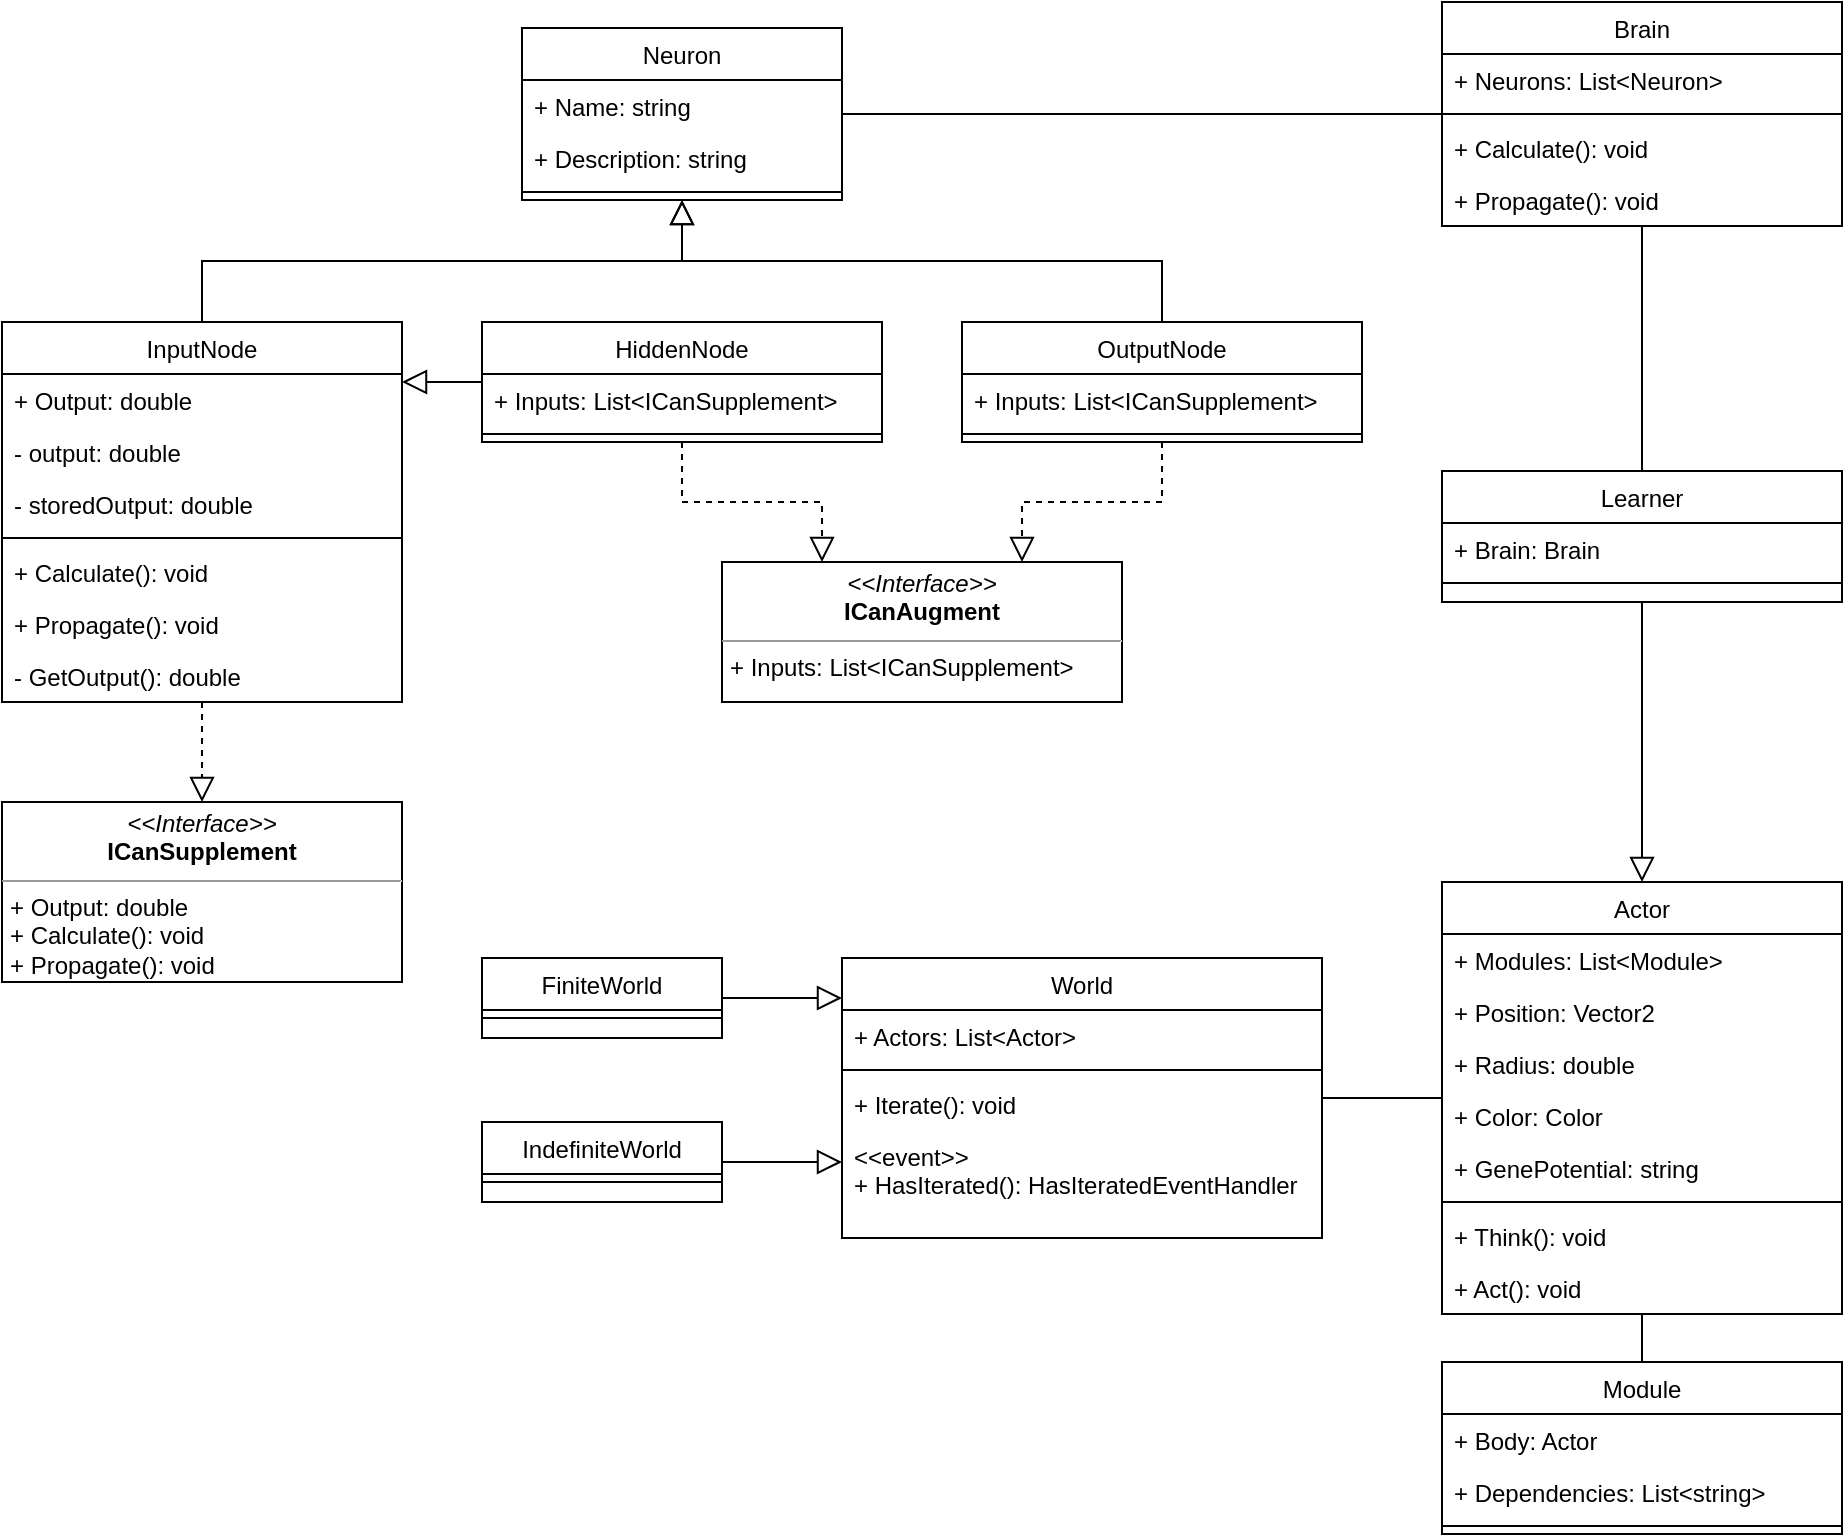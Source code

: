 <mxfile>
    <diagram id="C5RBs43oDa-KdzZeNtuy" name="Page-1">
        <mxGraphModel dx="778" dy="828" grid="1" gridSize="10" guides="1" tooltips="1" connect="1" arrows="1" fold="1" page="1" pageScale="1" pageWidth="1169" pageHeight="827" math="0" shadow="0">
            <root>
                <mxCell id="WIyWlLk6GJQsqaUBKTNV-0"/>
                <mxCell id="WIyWlLk6GJQsqaUBKTNV-1" parent="WIyWlLk6GJQsqaUBKTNV-0"/>
                <mxCell id="zkfFHV4jXpPFQw0GAbJ--0" value="Neuron" style="swimlane;fontStyle=0;align=center;verticalAlign=top;childLayout=stackLayout;horizontal=1;startSize=26;horizontalStack=0;resizeParent=1;resizeLast=0;collapsible=1;marginBottom=0;rounded=0;shadow=0;strokeWidth=1;" parent="WIyWlLk6GJQsqaUBKTNV-1" vertex="1">
                    <mxGeometry x="260" y="13" width="160" height="86" as="geometry">
                        <mxRectangle x="230" y="140" width="160" height="26" as="alternateBounds"/>
                    </mxGeometry>
                </mxCell>
                <mxCell id="zkfFHV4jXpPFQw0GAbJ--3" value="+ Name: string" style="text;align=left;verticalAlign=top;spacingLeft=4;spacingRight=4;overflow=hidden;rotatable=0;points=[[0,0.5],[1,0.5]];portConstraint=eastwest;rounded=0;shadow=0;html=0;" parent="zkfFHV4jXpPFQw0GAbJ--0" vertex="1">
                    <mxGeometry y="26" width="160" height="26" as="geometry"/>
                </mxCell>
                <mxCell id="h9fvNP_zNP7rr5-ymVxC-10" value="+ Description: string" style="text;align=left;verticalAlign=top;spacingLeft=4;spacingRight=4;overflow=hidden;rotatable=0;points=[[0,0.5],[1,0.5]];portConstraint=eastwest;rounded=0;shadow=0;html=0;" parent="zkfFHV4jXpPFQw0GAbJ--0" vertex="1">
                    <mxGeometry y="52" width="160" height="26" as="geometry"/>
                </mxCell>
                <mxCell id="zkfFHV4jXpPFQw0GAbJ--4" value="" style="line;html=1;strokeWidth=1;align=left;verticalAlign=middle;spacingTop=-1;spacingLeft=3;spacingRight=3;rotatable=0;labelPosition=right;points=[];portConstraint=eastwest;" parent="zkfFHV4jXpPFQw0GAbJ--0" vertex="1">
                    <mxGeometry y="78" width="160" height="8" as="geometry"/>
                </mxCell>
                <mxCell id="zkfFHV4jXpPFQw0GAbJ--6" value="InputNode" style="swimlane;fontStyle=0;align=center;verticalAlign=top;childLayout=stackLayout;horizontal=1;startSize=26;horizontalStack=0;resizeParent=1;resizeLast=0;collapsible=1;marginBottom=0;rounded=0;shadow=0;strokeWidth=1;" parent="WIyWlLk6GJQsqaUBKTNV-1" vertex="1">
                    <mxGeometry y="160" width="200" height="190" as="geometry">
                        <mxRectangle x="40" y="360" width="160" height="26" as="alternateBounds"/>
                    </mxGeometry>
                </mxCell>
                <mxCell id="zkfFHV4jXpPFQw0GAbJ--7" value="+ Output: double" style="text;align=left;verticalAlign=top;spacingLeft=4;spacingRight=4;overflow=hidden;rotatable=0;points=[[0,0.5],[1,0.5]];portConstraint=eastwest;" parent="zkfFHV4jXpPFQw0GAbJ--6" vertex="1">
                    <mxGeometry y="26" width="200" height="26" as="geometry"/>
                </mxCell>
                <mxCell id="Ybb1fxDhjjD_npZQvU0o-6" value="- output: double" style="text;align=left;verticalAlign=top;spacingLeft=4;spacingRight=4;overflow=hidden;rotatable=0;points=[[0,0.5],[1,0.5]];portConstraint=eastwest;" parent="zkfFHV4jXpPFQw0GAbJ--6" vertex="1">
                    <mxGeometry y="52" width="200" height="26" as="geometry"/>
                </mxCell>
                <mxCell id="Ybb1fxDhjjD_npZQvU0o-7" value="- storedOutput: double" style="text;align=left;verticalAlign=top;spacingLeft=4;spacingRight=4;overflow=hidden;rotatable=0;points=[[0,0.5],[1,0.5]];portConstraint=eastwest;" parent="zkfFHV4jXpPFQw0GAbJ--6" vertex="1">
                    <mxGeometry y="78" width="200" height="26" as="geometry"/>
                </mxCell>
                <mxCell id="zkfFHV4jXpPFQw0GAbJ--9" value="" style="line;html=1;strokeWidth=1;align=left;verticalAlign=middle;spacingTop=-1;spacingLeft=3;spacingRight=3;rotatable=0;labelPosition=right;points=[];portConstraint=eastwest;" parent="zkfFHV4jXpPFQw0GAbJ--6" vertex="1">
                    <mxGeometry y="104" width="200" height="8" as="geometry"/>
                </mxCell>
                <mxCell id="357mBZ8HgTN5hW8DV9T2-0" value="+ Calculate(): void" style="text;align=left;verticalAlign=top;spacingLeft=4;spacingRight=4;overflow=hidden;rotatable=0;points=[[0,0.5],[1,0.5]];portConstraint=eastwest;" parent="zkfFHV4jXpPFQw0GAbJ--6" vertex="1">
                    <mxGeometry y="112" width="200" height="26" as="geometry"/>
                </mxCell>
                <mxCell id="357mBZ8HgTN5hW8DV9T2-1" value="+ Propagate(): void" style="text;align=left;verticalAlign=top;spacingLeft=4;spacingRight=4;overflow=hidden;rotatable=0;points=[[0,0.5],[1,0.5]];portConstraint=eastwest;" parent="zkfFHV4jXpPFQw0GAbJ--6" vertex="1">
                    <mxGeometry y="138" width="200" height="26" as="geometry"/>
                </mxCell>
                <mxCell id="Ybb1fxDhjjD_npZQvU0o-8" value="- GetOutput(): double" style="text;align=left;verticalAlign=top;spacingLeft=4;spacingRight=4;overflow=hidden;rotatable=0;points=[[0,0.5],[1,0.5]];portConstraint=eastwest;" parent="zkfFHV4jXpPFQw0GAbJ--6" vertex="1">
                    <mxGeometry y="164" width="200" height="26" as="geometry"/>
                </mxCell>
                <mxCell id="zkfFHV4jXpPFQw0GAbJ--12" value="" style="endArrow=block;endSize=10;endFill=0;shadow=0;strokeWidth=1;rounded=0;edgeStyle=elbowEdgeStyle;elbow=vertical;" parent="WIyWlLk6GJQsqaUBKTNV-1" source="zkfFHV4jXpPFQw0GAbJ--6" target="zkfFHV4jXpPFQw0GAbJ--0" edge="1">
                    <mxGeometry width="160" relative="1" as="geometry">
                        <mxPoint x="190" y="96" as="sourcePoint"/>
                        <mxPoint x="190" y="96" as="targetPoint"/>
                    </mxGeometry>
                </mxCell>
                <mxCell id="zkfFHV4jXpPFQw0GAbJ--13" value="OutputNode" style="swimlane;fontStyle=0;align=center;verticalAlign=top;childLayout=stackLayout;horizontal=1;startSize=26;horizontalStack=0;resizeParent=1;resizeLast=0;collapsible=1;marginBottom=0;rounded=0;shadow=0;strokeWidth=1;" parent="WIyWlLk6GJQsqaUBKTNV-1" vertex="1">
                    <mxGeometry x="480" y="160" width="200" height="60" as="geometry">
                        <mxRectangle x="340" y="380" width="170" height="26" as="alternateBounds"/>
                    </mxGeometry>
                </mxCell>
                <mxCell id="h9fvNP_zNP7rr5-ymVxC-13" value="+ Inputs: List&lt;ICanSupplement&gt;" style="text;align=left;verticalAlign=top;spacingLeft=4;spacingRight=4;overflow=hidden;rotatable=0;points=[[0,0.5],[1,0.5]];portConstraint=eastwest;rounded=0;shadow=0;html=0;" parent="zkfFHV4jXpPFQw0GAbJ--13" vertex="1">
                    <mxGeometry y="26" width="200" height="26" as="geometry"/>
                </mxCell>
                <mxCell id="zkfFHV4jXpPFQw0GAbJ--15" value="" style="line;html=1;strokeWidth=1;align=left;verticalAlign=middle;spacingTop=-1;spacingLeft=3;spacingRight=3;rotatable=0;labelPosition=right;points=[];portConstraint=eastwest;" parent="zkfFHV4jXpPFQw0GAbJ--13" vertex="1">
                    <mxGeometry y="52" width="200" height="8" as="geometry"/>
                </mxCell>
                <mxCell id="zkfFHV4jXpPFQw0GAbJ--16" value="" style="endArrow=block;endSize=10;endFill=0;shadow=0;strokeWidth=1;rounded=0;edgeStyle=elbowEdgeStyle;elbow=vertical;" parent="WIyWlLk6GJQsqaUBKTNV-1" source="zkfFHV4jXpPFQw0GAbJ--13" target="zkfFHV4jXpPFQw0GAbJ--0" edge="1">
                    <mxGeometry width="160" relative="1" as="geometry">
                        <mxPoint x="200" y="266" as="sourcePoint"/>
                        <mxPoint x="380" y="143" as="targetPoint"/>
                    </mxGeometry>
                </mxCell>
                <mxCell id="zkfFHV4jXpPFQw0GAbJ--17" value="Module" style="swimlane;fontStyle=0;align=center;verticalAlign=top;childLayout=stackLayout;horizontal=1;startSize=26;horizontalStack=0;resizeParent=1;resizeLast=0;collapsible=1;marginBottom=0;rounded=0;shadow=0;strokeWidth=1;" parent="WIyWlLk6GJQsqaUBKTNV-1" vertex="1">
                    <mxGeometry x="720" y="680" width="200" height="86" as="geometry">
                        <mxRectangle x="550" y="140" width="160" height="26" as="alternateBounds"/>
                    </mxGeometry>
                </mxCell>
                <mxCell id="zkfFHV4jXpPFQw0GAbJ--18" value="+ Body: Actor" style="text;align=left;verticalAlign=top;spacingLeft=4;spacingRight=4;overflow=hidden;rotatable=0;points=[[0,0.5],[1,0.5]];portConstraint=eastwest;" parent="zkfFHV4jXpPFQw0GAbJ--17" vertex="1">
                    <mxGeometry y="26" width="200" height="26" as="geometry"/>
                </mxCell>
                <mxCell id="h9fvNP_zNP7rr5-ymVxC-29" value="+ Dependencies: List&lt;string&gt;" style="text;align=left;verticalAlign=top;spacingLeft=4;spacingRight=4;overflow=hidden;rotatable=0;points=[[0,0.5],[1,0.5]];portConstraint=eastwest;" parent="zkfFHV4jXpPFQw0GAbJ--17" vertex="1">
                    <mxGeometry y="52" width="200" height="26" as="geometry"/>
                </mxCell>
                <mxCell id="zkfFHV4jXpPFQw0GAbJ--23" value="" style="line;html=1;strokeWidth=1;align=left;verticalAlign=middle;spacingTop=-1;spacingLeft=3;spacingRight=3;rotatable=0;labelPosition=right;points=[];portConstraint=eastwest;" parent="zkfFHV4jXpPFQw0GAbJ--17" vertex="1">
                    <mxGeometry y="78" width="200" height="8" as="geometry"/>
                </mxCell>
                <mxCell id="h9fvNP_zNP7rr5-ymVxC-9" style="edgeStyle=orthogonalEdgeStyle;rounded=0;orthogonalLoop=1;jettySize=auto;html=1;endArrow=none;endFill=0;" parent="WIyWlLk6GJQsqaUBKTNV-1" source="2" target="zkfFHV4jXpPFQw0GAbJ--17" edge="1">
                    <mxGeometry relative="1" as="geometry"/>
                </mxCell>
                <mxCell id="h9fvNP_zNP7rr5-ymVxC-0" value="Learner" style="swimlane;fontStyle=0;align=center;verticalAlign=top;childLayout=stackLayout;horizontal=1;startSize=26;horizontalStack=0;resizeParent=1;resizeLast=0;collapsible=1;marginBottom=0;rounded=0;shadow=0;strokeWidth=1;" parent="WIyWlLk6GJQsqaUBKTNV-1" vertex="1">
                    <mxGeometry x="720" y="234.5" width="200" height="65.5" as="geometry">
                        <mxRectangle x="550" y="140" width="160" height="26" as="alternateBounds"/>
                    </mxGeometry>
                </mxCell>
                <mxCell id="6vYefpPt7fxRZcZ7pBTP-7" value="+ Brain: Brain" style="text;align=left;verticalAlign=top;spacingLeft=4;spacingRight=4;overflow=hidden;rotatable=0;points=[[0,0.5],[1,0.5]];portConstraint=eastwest;" parent="h9fvNP_zNP7rr5-ymVxC-0" vertex="1">
                    <mxGeometry y="26" width="200" height="26" as="geometry"/>
                </mxCell>
                <mxCell id="h9fvNP_zNP7rr5-ymVxC-2" value="" style="line;html=1;strokeWidth=1;align=left;verticalAlign=middle;spacingTop=-1;spacingLeft=3;spacingRight=3;rotatable=0;labelPosition=right;points=[];portConstraint=eastwest;" parent="h9fvNP_zNP7rr5-ymVxC-0" vertex="1">
                    <mxGeometry y="52" width="200" height="8" as="geometry"/>
                </mxCell>
                <mxCell id="h9fvNP_zNP7rr5-ymVxC-14" value="HiddenNode" style="swimlane;fontStyle=0;align=center;verticalAlign=top;childLayout=stackLayout;horizontal=1;startSize=26;horizontalStack=0;resizeParent=1;resizeLast=0;collapsible=1;marginBottom=0;rounded=0;shadow=0;strokeWidth=1;" parent="WIyWlLk6GJQsqaUBKTNV-1" vertex="1">
                    <mxGeometry x="240" y="160" width="200" height="60" as="geometry">
                        <mxRectangle x="130" y="380" width="160" height="26" as="alternateBounds"/>
                    </mxGeometry>
                </mxCell>
                <mxCell id="h9fvNP_zNP7rr5-ymVxC-18" value="+ Inputs: List&lt;ICanSupplement&gt;" style="text;align=left;verticalAlign=top;spacingLeft=4;spacingRight=4;overflow=hidden;rotatable=0;points=[[0,0.5],[1,0.5]];portConstraint=eastwest;rounded=0;shadow=0;html=0;" parent="h9fvNP_zNP7rr5-ymVxC-14" vertex="1">
                    <mxGeometry y="26" width="200" height="26" as="geometry"/>
                </mxCell>
                <mxCell id="h9fvNP_zNP7rr5-ymVxC-16" value="" style="line;html=1;strokeWidth=1;align=left;verticalAlign=middle;spacingTop=-1;spacingLeft=3;spacingRight=3;rotatable=0;labelPosition=right;points=[];portConstraint=eastwest;" parent="h9fvNP_zNP7rr5-ymVxC-14" vertex="1">
                    <mxGeometry y="52" width="200" height="8" as="geometry"/>
                </mxCell>
                <mxCell id="h9fvNP_zNP7rr5-ymVxC-17" value="" style="endArrow=block;endSize=10;endFill=0;shadow=0;strokeWidth=1;rounded=0;edgeStyle=elbowEdgeStyle;elbow=vertical;" parent="WIyWlLk6GJQsqaUBKTNV-1" source="h9fvNP_zNP7rr5-ymVxC-14" target="zkfFHV4jXpPFQw0GAbJ--6" edge="1">
                    <mxGeometry width="160" relative="1" as="geometry">
                        <mxPoint x="520" y="263" as="sourcePoint"/>
                        <mxPoint x="390" y="153" as="targetPoint"/>
                    </mxGeometry>
                </mxCell>
                <mxCell id="h9fvNP_zNP7rr5-ymVxC-23" value="&lt;p style=&quot;margin: 0px ; margin-top: 4px ; text-align: center&quot;&gt;&lt;i&gt;&amp;lt;&amp;lt;Interface&amp;gt;&amp;gt;&lt;/i&gt;&lt;br&gt;&lt;b&gt;ICanAugment&lt;/b&gt;&lt;/p&gt;&lt;hr size=&quot;1&quot;&gt;&lt;p style=&quot;margin: 0px ; margin-left: 4px&quot;&gt;+ Inputs: List&amp;lt;ICanSupplement&amp;gt;&lt;br&gt;&lt;/p&gt;" style="verticalAlign=top;align=left;overflow=fill;fontSize=12;fontFamily=Helvetica;html=1;" parent="WIyWlLk6GJQsqaUBKTNV-1" vertex="1">
                    <mxGeometry x="360" y="280" width="200" height="70" as="geometry"/>
                </mxCell>
                <mxCell id="h9fvNP_zNP7rr5-ymVxC-24" value="&lt;p style=&quot;margin: 0px ; margin-top: 4px ; text-align: center&quot;&gt;&lt;i&gt;&amp;lt;&amp;lt;Interface&amp;gt;&amp;gt;&lt;/i&gt;&lt;br&gt;&lt;b&gt;ICanSupplement&lt;/b&gt;&lt;/p&gt;&lt;hr size=&quot;1&quot;&gt;&lt;p style=&quot;margin: 0px ; margin-left: 4px&quot;&gt;+ Output: double&lt;/p&gt;&lt;p style=&quot;margin: 0px ; margin-left: 4px&quot;&gt;+ Calculate(): void&lt;/p&gt;&lt;p style=&quot;margin: 0px ; margin-left: 4px&quot;&gt;+ Propagate(): void&lt;/p&gt;" style="verticalAlign=top;align=left;overflow=fill;fontSize=12;fontFamily=Helvetica;html=1;" parent="WIyWlLk6GJQsqaUBKTNV-1" vertex="1">
                    <mxGeometry y="400" width="200" height="90" as="geometry"/>
                </mxCell>
                <mxCell id="h9fvNP_zNP7rr5-ymVxC-25" value="" style="endArrow=block;endSize=10;endFill=0;shadow=0;strokeWidth=1;rounded=0;edgeStyle=elbowEdgeStyle;elbow=vertical;dashed=1;" parent="WIyWlLk6GJQsqaUBKTNV-1" source="zkfFHV4jXpPFQw0GAbJ--6" target="h9fvNP_zNP7rr5-ymVxC-24" edge="1">
                    <mxGeometry width="160" relative="1" as="geometry">
                        <mxPoint x="120" y="263" as="sourcePoint"/>
                        <mxPoint x="320" y="109" as="targetPoint"/>
                    </mxGeometry>
                </mxCell>
                <mxCell id="h9fvNP_zNP7rr5-ymVxC-27" value="" style="endArrow=block;endSize=10;endFill=0;shadow=0;strokeWidth=1;rounded=0;edgeStyle=elbowEdgeStyle;elbow=vertical;dashed=1;fontStyle=1;entryX=0.25;entryY=0;entryDx=0;entryDy=0;" parent="WIyWlLk6GJQsqaUBKTNV-1" source="h9fvNP_zNP7rr5-ymVxC-14" target="h9fvNP_zNP7rr5-ymVxC-23" edge="1">
                    <mxGeometry width="160" relative="1" as="geometry">
                        <mxPoint x="320" y="349" as="sourcePoint"/>
                        <mxPoint x="215" y="433" as="targetPoint"/>
                    </mxGeometry>
                </mxCell>
                <mxCell id="h9fvNP_zNP7rr5-ymVxC-28" value="" style="endArrow=block;endSize=10;endFill=0;shadow=0;strokeWidth=1;rounded=0;edgeStyle=elbowEdgeStyle;elbow=vertical;dashed=1;fontStyle=1;entryX=0.75;entryY=0;entryDx=0;entryDy=0;" parent="WIyWlLk6GJQsqaUBKTNV-1" source="zkfFHV4jXpPFQw0GAbJ--13" target="h9fvNP_zNP7rr5-ymVxC-23" edge="1">
                    <mxGeometry width="160" relative="1" as="geometry">
                        <mxPoint x="320" y="349" as="sourcePoint"/>
                        <mxPoint x="425" y="433" as="targetPoint"/>
                    </mxGeometry>
                </mxCell>
                <mxCell id="6vYefpPt7fxRZcZ7pBTP-0" value="Brain" style="swimlane;fontStyle=0;align=center;verticalAlign=top;childLayout=stackLayout;horizontal=1;startSize=26;horizontalStack=0;resizeParent=1;resizeLast=0;collapsible=1;marginBottom=0;rounded=0;shadow=0;strokeWidth=1;" parent="WIyWlLk6GJQsqaUBKTNV-1" vertex="1">
                    <mxGeometry x="720" width="200" height="112" as="geometry">
                        <mxRectangle x="550" y="140" width="160" height="26" as="alternateBounds"/>
                    </mxGeometry>
                </mxCell>
                <mxCell id="6vYefpPt7fxRZcZ7pBTP-1" value="+ Neurons: List&lt;Neuron&gt;" style="text;align=left;verticalAlign=top;spacingLeft=4;spacingRight=4;overflow=hidden;rotatable=0;points=[[0,0.5],[1,0.5]];portConstraint=eastwest;" parent="6vYefpPt7fxRZcZ7pBTP-0" vertex="1">
                    <mxGeometry y="26" width="200" height="26" as="geometry"/>
                </mxCell>
                <mxCell id="6vYefpPt7fxRZcZ7pBTP-3" value="" style="line;html=1;strokeWidth=1;align=left;verticalAlign=middle;spacingTop=-1;spacingLeft=3;spacingRight=3;rotatable=0;labelPosition=right;points=[];portConstraint=eastwest;" parent="6vYefpPt7fxRZcZ7pBTP-0" vertex="1">
                    <mxGeometry y="52" width="200" height="8" as="geometry"/>
                </mxCell>
                <mxCell id="6vYefpPt7fxRZcZ7pBTP-5" value="+ Calculate(): void" style="text;align=left;verticalAlign=top;spacingLeft=4;spacingRight=4;overflow=hidden;rotatable=0;points=[[0,0.5],[1,0.5]];portConstraint=eastwest;" parent="6vYefpPt7fxRZcZ7pBTP-0" vertex="1">
                    <mxGeometry y="60" width="200" height="26" as="geometry"/>
                </mxCell>
                <mxCell id="6vYefpPt7fxRZcZ7pBTP-6" value="+ Propagate(): void" style="text;align=left;verticalAlign=top;spacingLeft=4;spacingRight=4;overflow=hidden;rotatable=0;points=[[0,0.5],[1,0.5]];portConstraint=eastwest;" parent="6vYefpPt7fxRZcZ7pBTP-0" vertex="1">
                    <mxGeometry y="86" width="200" height="26" as="geometry"/>
                </mxCell>
                <mxCell id="6vYefpPt7fxRZcZ7pBTP-4" style="edgeStyle=orthogonalEdgeStyle;rounded=0;orthogonalLoop=1;jettySize=auto;html=1;endArrow=none;endFill=0;" parent="WIyWlLk6GJQsqaUBKTNV-1" source="h9fvNP_zNP7rr5-ymVxC-0" target="6vYefpPt7fxRZcZ7pBTP-0" edge="1">
                    <mxGeometry relative="1" as="geometry">
                        <mxPoint x="890" y="263" as="sourcePoint"/>
                        <mxPoint x="890" y="219" as="targetPoint"/>
                    </mxGeometry>
                </mxCell>
                <mxCell id="dODVJtbnFo_2eaHGkToM-0" style="edgeStyle=orthogonalEdgeStyle;rounded=0;orthogonalLoop=1;jettySize=auto;html=1;endArrow=none;endFill=0;" parent="WIyWlLk6GJQsqaUBKTNV-1" source="6vYefpPt7fxRZcZ7pBTP-0" target="zkfFHV4jXpPFQw0GAbJ--0" edge="1">
                    <mxGeometry relative="1" as="geometry">
                        <mxPoint x="900" y="183" as="sourcePoint"/>
                        <mxPoint x="900" y="122" as="targetPoint"/>
                    </mxGeometry>
                </mxCell>
                <mxCell id="dODVJtbnFo_2eaHGkToM-1" value="World" style="swimlane;fontStyle=0;align=center;verticalAlign=top;childLayout=stackLayout;horizontal=1;startSize=26;horizontalStack=0;resizeParent=1;resizeLast=0;collapsible=1;marginBottom=0;rounded=0;shadow=0;strokeWidth=1;" parent="WIyWlLk6GJQsqaUBKTNV-1" vertex="1">
                    <mxGeometry x="420" y="478" width="240" height="140" as="geometry">
                        <mxRectangle x="550" y="140" width="160" height="26" as="alternateBounds"/>
                    </mxGeometry>
                </mxCell>
                <mxCell id="dODVJtbnFo_2eaHGkToM-3" value="+ Actors: List&lt;Actor&gt;" style="text;align=left;verticalAlign=top;spacingLeft=4;spacingRight=4;overflow=hidden;rotatable=0;points=[[0,0.5],[1,0.5]];portConstraint=eastwest;" parent="dODVJtbnFo_2eaHGkToM-1" vertex="1">
                    <mxGeometry y="26" width="240" height="26" as="geometry"/>
                </mxCell>
                <mxCell id="dODVJtbnFo_2eaHGkToM-4" value="" style="line;html=1;strokeWidth=1;align=left;verticalAlign=middle;spacingTop=-1;spacingLeft=3;spacingRight=3;rotatable=0;labelPosition=right;points=[];portConstraint=eastwest;" parent="dODVJtbnFo_2eaHGkToM-1" vertex="1">
                    <mxGeometry y="52" width="240" height="8" as="geometry"/>
                </mxCell>
                <mxCell id="0" value="+ Iterate(): void" style="text;align=left;verticalAlign=top;spacingLeft=4;spacingRight=4;overflow=hidden;rotatable=0;points=[[0,0.5],[1,0.5]];portConstraint=eastwest;" parent="dODVJtbnFo_2eaHGkToM-1" vertex="1">
                    <mxGeometry y="60" width="240" height="26" as="geometry"/>
                </mxCell>
                <mxCell id="1" value="&lt;&lt;event&gt;&gt;&#10;+ HasIterated(): HasIteratedEventHandler" style="text;align=left;verticalAlign=top;spacingLeft=4;spacingRight=4;overflow=hidden;rotatable=0;points=[[0,0.5],[1,0.5]];portConstraint=eastwest;fontStyle=0" parent="dODVJtbnFo_2eaHGkToM-1" vertex="1">
                    <mxGeometry y="86" width="240" height="44" as="geometry"/>
                </mxCell>
                <mxCell id="dODVJtbnFo_2eaHGkToM-5" style="edgeStyle=orthogonalEdgeStyle;rounded=0;orthogonalLoop=1;jettySize=auto;html=1;endArrow=none;endFill=0;" parent="WIyWlLk6GJQsqaUBKTNV-1" source="dODVJtbnFo_2eaHGkToM-1" target="2" edge="1">
                    <mxGeometry relative="1" as="geometry">
                        <mxPoint x="920" y="278" as="sourcePoint"/>
                        <mxPoint x="960" y="278" as="targetPoint"/>
                    </mxGeometry>
                </mxCell>
                <mxCell id="dODVJtbnFo_2eaHGkToM-6" value="FiniteWorld" style="swimlane;fontStyle=0;align=center;verticalAlign=top;childLayout=stackLayout;horizontal=1;startSize=26;horizontalStack=0;resizeParent=1;resizeLast=0;collapsible=1;marginBottom=0;rounded=0;shadow=0;strokeWidth=1;" parent="WIyWlLk6GJQsqaUBKTNV-1" vertex="1">
                    <mxGeometry x="240" y="478" width="120" height="40" as="geometry">
                        <mxRectangle x="550" y="140" width="160" height="26" as="alternateBounds"/>
                    </mxGeometry>
                </mxCell>
                <mxCell id="dODVJtbnFo_2eaHGkToM-8" value="" style="line;html=1;strokeWidth=1;align=left;verticalAlign=middle;spacingTop=-1;spacingLeft=3;spacingRight=3;rotatable=0;labelPosition=right;points=[];portConstraint=eastwest;" parent="dODVJtbnFo_2eaHGkToM-6" vertex="1">
                    <mxGeometry y="26" width="120" height="8" as="geometry"/>
                </mxCell>
                <mxCell id="dODVJtbnFo_2eaHGkToM-9" value="" style="endArrow=block;endSize=10;endFill=0;shadow=0;strokeWidth=1;rounded=0;edgeStyle=elbowEdgeStyle;elbow=vertical;" parent="WIyWlLk6GJQsqaUBKTNV-1" source="dODVJtbnFo_2eaHGkToM-10" target="dODVJtbnFo_2eaHGkToM-1" edge="1">
                    <mxGeometry width="160" relative="1" as="geometry">
                        <mxPoint x="105" y="193" as="sourcePoint"/>
                        <mxPoint x="210" y="650" as="targetPoint"/>
                    </mxGeometry>
                </mxCell>
                <mxCell id="dODVJtbnFo_2eaHGkToM-10" value="IndefiniteWorld" style="swimlane;fontStyle=0;align=center;verticalAlign=top;childLayout=stackLayout;horizontal=1;startSize=26;horizontalStack=0;resizeParent=1;resizeLast=0;collapsible=1;marginBottom=0;rounded=0;shadow=0;strokeWidth=1;" parent="WIyWlLk6GJQsqaUBKTNV-1" vertex="1">
                    <mxGeometry x="240" y="560" width="120" height="40" as="geometry">
                        <mxRectangle x="550" y="140" width="160" height="26" as="alternateBounds"/>
                    </mxGeometry>
                </mxCell>
                <mxCell id="dODVJtbnFo_2eaHGkToM-12" value="" style="line;html=1;strokeWidth=1;align=left;verticalAlign=middle;spacingTop=-1;spacingLeft=3;spacingRight=3;rotatable=0;labelPosition=right;points=[];portConstraint=eastwest;" parent="dODVJtbnFo_2eaHGkToM-10" vertex="1">
                    <mxGeometry y="26" width="120" height="8" as="geometry"/>
                </mxCell>
                <mxCell id="dODVJtbnFo_2eaHGkToM-13" value="" style="endArrow=block;endSize=10;endFill=0;shadow=0;strokeWidth=1;rounded=0;edgeStyle=elbowEdgeStyle;elbow=vertical;" parent="WIyWlLk6GJQsqaUBKTNV-1" source="dODVJtbnFo_2eaHGkToM-6" target="dODVJtbnFo_2eaHGkToM-1" edge="1">
                    <mxGeometry width="160" relative="1" as="geometry">
                        <mxPoint x="820" y="509" as="sourcePoint"/>
                        <mxPoint x="700" y="583" as="targetPoint"/>
                    </mxGeometry>
                </mxCell>
                <mxCell id="2" value="Actor" style="swimlane;fontStyle=0;align=center;verticalAlign=top;childLayout=stackLayout;horizontal=1;startSize=26;horizontalStack=0;resizeParent=1;resizeLast=0;collapsible=1;marginBottom=0;rounded=0;shadow=0;strokeWidth=1;" parent="WIyWlLk6GJQsqaUBKTNV-1" vertex="1">
                    <mxGeometry x="720" y="440" width="200" height="216" as="geometry">
                        <mxRectangle x="550" y="140" width="160" height="26" as="alternateBounds"/>
                    </mxGeometry>
                </mxCell>
                <mxCell id="3" value="+ Modules: List&lt;Module&gt;" style="text;align=left;verticalAlign=top;spacingLeft=4;spacingRight=4;overflow=hidden;rotatable=0;points=[[0,0.5],[1,0.5]];portConstraint=eastwest;" parent="2" vertex="1">
                    <mxGeometry y="26" width="200" height="26" as="geometry"/>
                </mxCell>
                <mxCell id="4" value="+ Position: Vector2" style="text;align=left;verticalAlign=top;spacingLeft=4;spacingRight=4;overflow=hidden;rotatable=0;points=[[0,0.5],[1,0.5]];portConstraint=eastwest;" parent="2" vertex="1">
                    <mxGeometry y="52" width="200" height="26" as="geometry"/>
                </mxCell>
                <mxCell id="5" value="+ Radius: double" style="text;align=left;verticalAlign=top;spacingLeft=4;spacingRight=4;overflow=hidden;rotatable=0;points=[[0,0.5],[1,0.5]];portConstraint=eastwest;" parent="2" vertex="1">
                    <mxGeometry y="78" width="200" height="26" as="geometry"/>
                </mxCell>
                <mxCell id="6" value="+ Color: Color" style="text;align=left;verticalAlign=top;spacingLeft=4;spacingRight=4;overflow=hidden;rotatable=0;points=[[0,0.5],[1,0.5]];portConstraint=eastwest;" parent="2" vertex="1">
                    <mxGeometry y="104" width="200" height="26" as="geometry"/>
                </mxCell>
                <mxCell id="h9fvNP_zNP7rr5-ymVxC-7" value="+ GenePotential: string" style="text;align=left;verticalAlign=top;spacingLeft=4;spacingRight=4;overflow=hidden;rotatable=0;points=[[0,0.5],[1,0.5]];portConstraint=eastwest;" parent="2" vertex="1">
                    <mxGeometry y="130" width="200" height="26" as="geometry"/>
                </mxCell>
                <mxCell id="9" value="" style="line;html=1;strokeWidth=1;align=left;verticalAlign=middle;spacingTop=-1;spacingLeft=3;spacingRight=3;rotatable=0;labelPosition=right;points=[];portConstraint=eastwest;" parent="2" vertex="1">
                    <mxGeometry y="156" width="200" height="8" as="geometry"/>
                </mxCell>
                <mxCell id="12" value="+ Think(): void" style="text;align=left;verticalAlign=top;spacingLeft=4;spacingRight=4;overflow=hidden;rotatable=0;points=[[0,0.5],[1,0.5]];portConstraint=eastwest;" parent="2" vertex="1">
                    <mxGeometry y="164" width="200" height="26" as="geometry"/>
                </mxCell>
                <mxCell id="13" value="+ Act(): void" style="text;align=left;verticalAlign=top;spacingLeft=4;spacingRight=4;overflow=hidden;rotatable=0;points=[[0,0.5],[1,0.5]];portConstraint=eastwest;" parent="2" vertex="1">
                    <mxGeometry y="190" width="200" height="26" as="geometry"/>
                </mxCell>
                <mxCell id="11" value="" style="endArrow=block;endSize=10;endFill=0;shadow=0;strokeWidth=1;rounded=0;edgeStyle=elbowEdgeStyle;elbow=vertical;" parent="WIyWlLk6GJQsqaUBKTNV-1" source="h9fvNP_zNP7rr5-ymVxC-0" target="2" edge="1">
                    <mxGeometry width="160" relative="1" as="geometry">
                        <mxPoint x="700" y="380" as="sourcePoint"/>
                        <mxPoint x="350" y="109" as="targetPoint"/>
                    </mxGeometry>
                </mxCell>
            </root>
        </mxGraphModel>
    </diagram>
</mxfile>